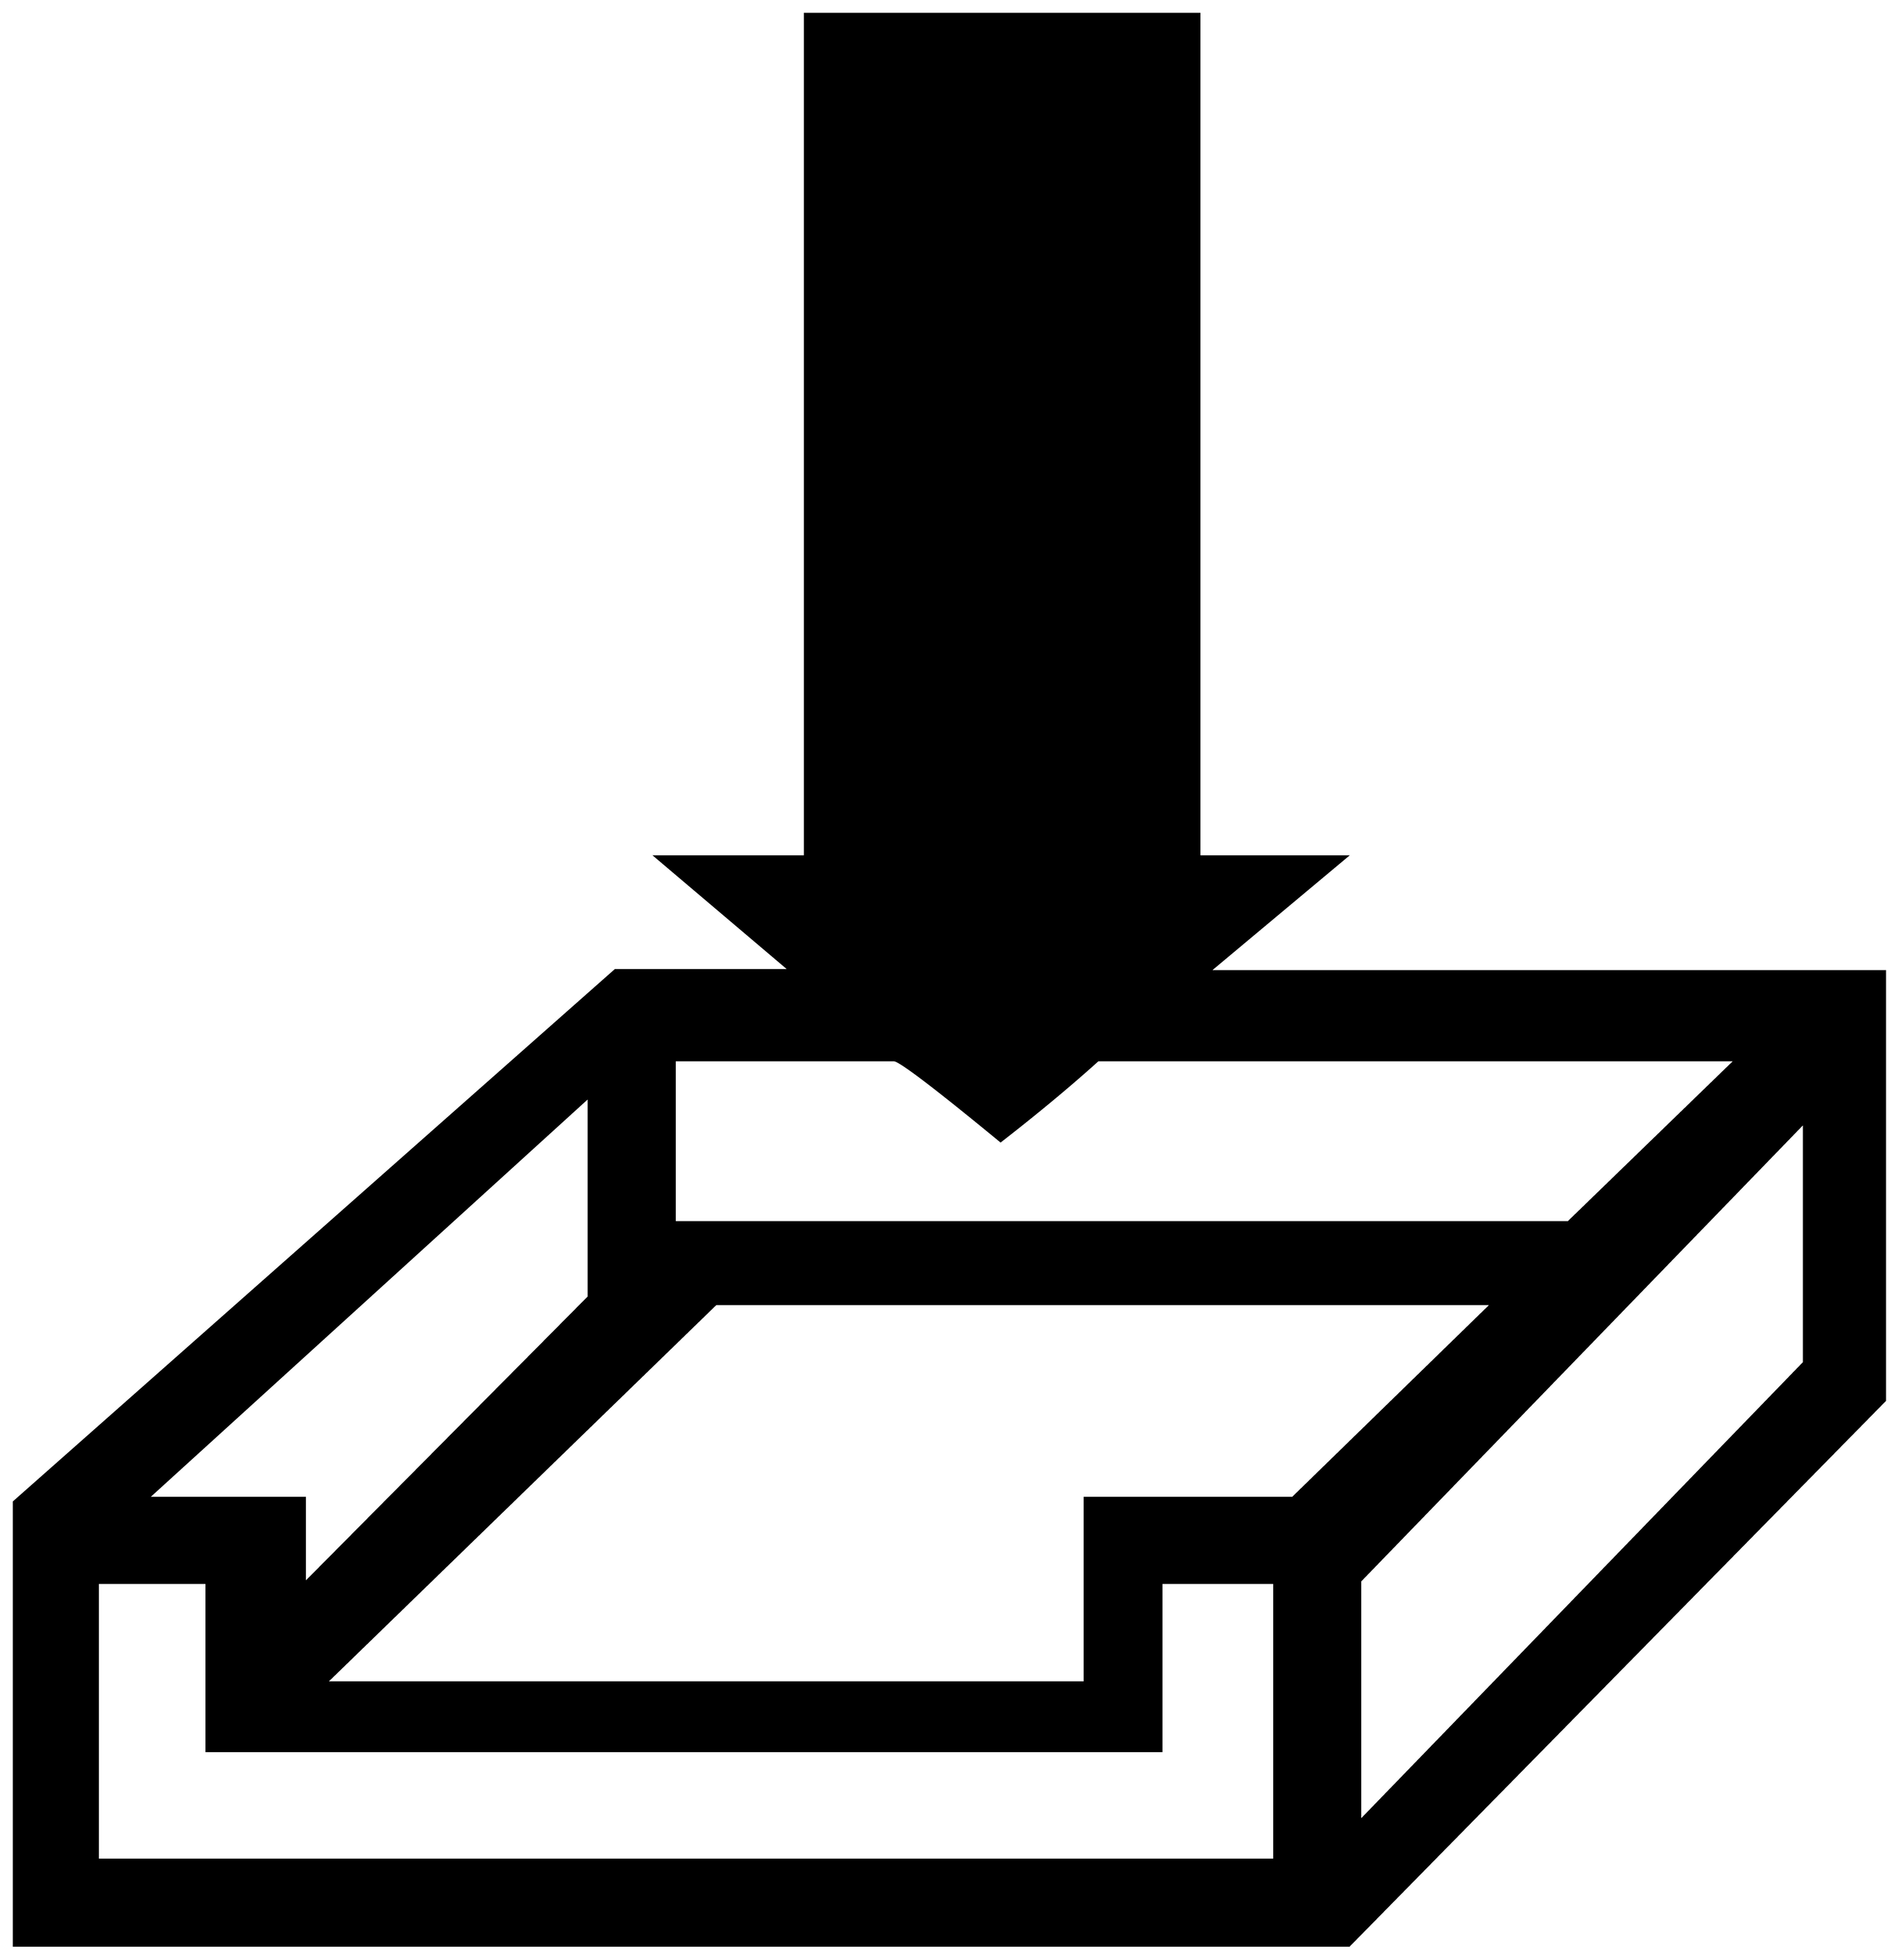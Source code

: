 


\begin{tikzpicture}[y=0.80pt, x=0.80pt, yscale=-1.0, xscale=1.0, inner sep=0pt, outer sep=0pt]
\begin{scope}[shift={(100.0,1719.0)},nonzero rule]
  \path[draw=.,fill=.,line width=1.600pt] (1908.0,-185.0) --
    (1385.0,347.0) -- (82.0,347.0) -- (82.0,-86.0) --
    (669.0,-605.0) -- (839.0,-605.0) -- (708.0,-716.0) --
    (854.0,-716.0) -- (854.0,-1538.0) -- (1239.0,-1538.0) --
    (1239.0,-716.0) -- (1383.0,-716.0) -- (1249.0,-604.0) --
    (1908.0,-604.0) -- (1908.0,-185.0) -- cycle(1829.0,-222.0)
    -- (1829.0,-456.0) -- (1396.0,-9.0) -- (1396.0,225.0) --
    (1829.0,-222.0) -- cycle(1762.0,-517.0) -- (1140.0,-517.0)
    .. controls (1112.667,-492.333) and (1081.0,-466.0) ..
    (1045.0,-438.0) .. controls (981.0,-490.667) and
    (946.333,-517.0) .. (941.0,-517.0) -- (727.0,-517.0) --
    (727.0,-359.0) -- (1599.0,-359.0) -- (1762.0,-517.0) --
    cycle(1524.0,-279.0) -- (767.0,-279.0) -- (387.0,90.0) --
    (1127.0,90.0) -- (1127.0,-90.0) -- (1330.0,-90.0) --
    (1524.0,-279.0) -- cycle(643.0,-286.0) -- (643.0,-481.0) --
    (213.0,-90.0) -- (366.0,-90.0) -- (366.0,-7.0) --
    (643.0,-286.0) -- cycle(1312.0,263.0) -- (1312.0,-7.0) --
    (1202.0,-7.0) -- (1202.0,157.0) -- (270.0,157.0) --
    (270.0,-7.0) -- (164.0,-7.0) -- (164.0,263.0) --
    (1312.0,263.0) -- cycle;
\end{scope}

\end{tikzpicture}

